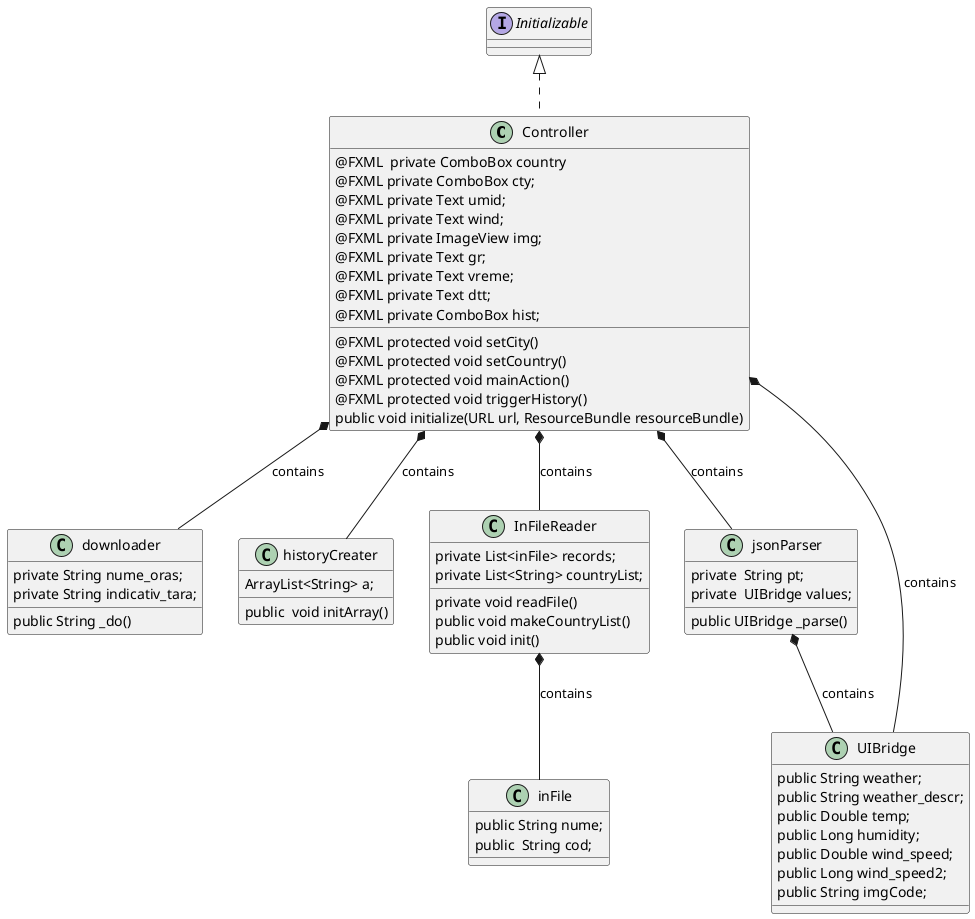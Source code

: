 @startuml
'https://plantuml.com/class-diagram




class Controller implements Initializable{
@FXML  private ComboBox country
   @FXML private ComboBox cty;
   @FXML private Text umid;
   @FXML private Text wind;
   @FXML private ImageView img;
   @FXML private Text gr;
   @FXML private Text vreme;
   @FXML private Text dtt;
   @FXML private ComboBox hist;
   @FXML protected void setCity()
   @FXML protected void setCountry()
   @FXML protected void mainAction()
   @FXML protected void triggerHistory()
    public void initialize(URL url, ResourceBundle resourceBundle)
}
class downloader{
  private String nume_oras;
  private String indicativ_tara;
   public String _do()
}

class historyCreater{
ArrayList<String> a;
public  void initArray()

}

 class inFile {
    public String nume;
    public  String cod;
}
class InFileReader{
private List<inFile> records;
private List<String> countryList;
private void readFile()
public void makeCountryList()
public void init()
}
class jsonParser{
 private  String pt;
  private  UIBridge values;
  public UIBridge _parse()
   }


   class UIBridge {
       public String weather;
       public String weather_descr;
       public Double temp;
       public Long humidity;
       public Double wind_speed;
       public Long wind_speed2;
       public String imgCode;


   }

   jsonParser *-- UIBridge :contains
   InFileReader *-- inFile :contains
   Controller *-- historyCreater: contains
   Controller *-- downloader: contains
   Controller *-- InFileReader: contains
   Controller *-- jsonParser: contains
   Controller *-- UIBridge: contains




@enduml